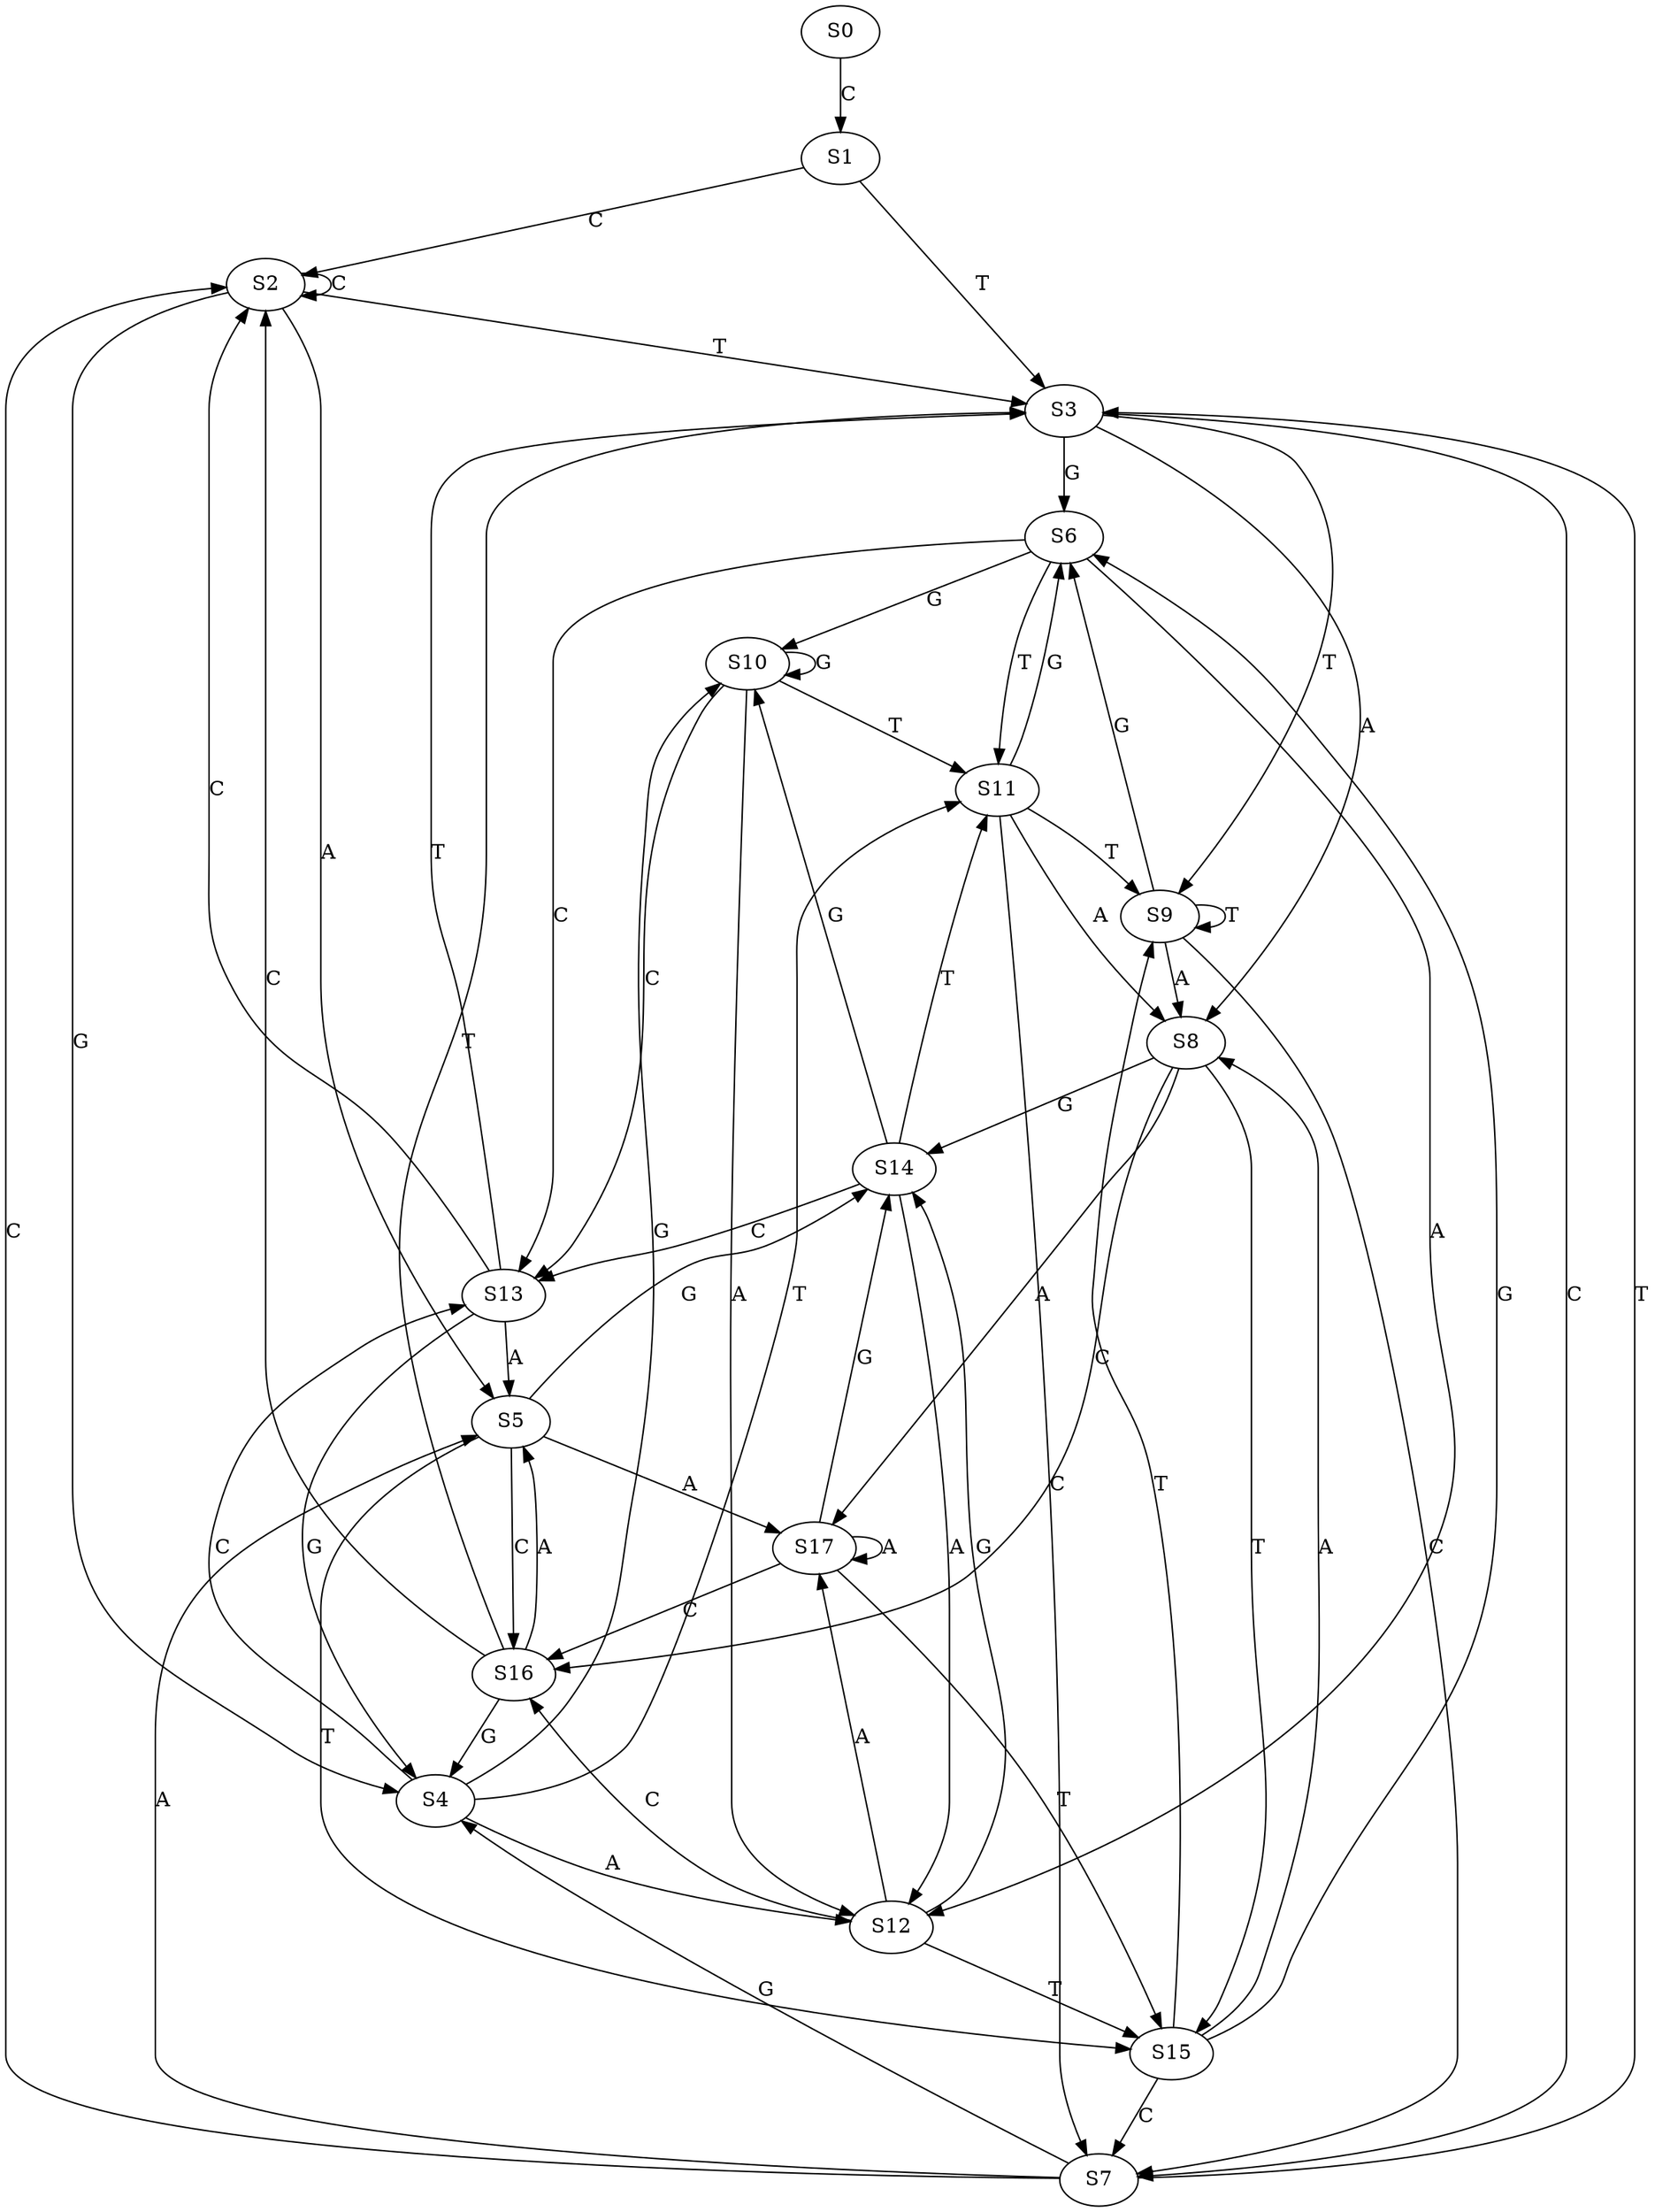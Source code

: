 strict digraph  {
	S0 -> S1 [ label = C ];
	S1 -> S2 [ label = C ];
	S1 -> S3 [ label = T ];
	S2 -> S4 [ label = G ];
	S2 -> S2 [ label = C ];
	S2 -> S5 [ label = A ];
	S2 -> S3 [ label = T ];
	S3 -> S6 [ label = G ];
	S3 -> S7 [ label = C ];
	S3 -> S8 [ label = A ];
	S3 -> S9 [ label = T ];
	S4 -> S10 [ label = G ];
	S4 -> S11 [ label = T ];
	S4 -> S12 [ label = A ];
	S4 -> S13 [ label = C ];
	S5 -> S14 [ label = G ];
	S5 -> S15 [ label = T ];
	S5 -> S16 [ label = C ];
	S5 -> S17 [ label = A ];
	S6 -> S12 [ label = A ];
	S6 -> S11 [ label = T ];
	S6 -> S13 [ label = C ];
	S6 -> S10 [ label = G ];
	S7 -> S3 [ label = T ];
	S7 -> S4 [ label = G ];
	S7 -> S2 [ label = C ];
	S7 -> S5 [ label = A ];
	S8 -> S14 [ label = G ];
	S8 -> S15 [ label = T ];
	S8 -> S17 [ label = A ];
	S8 -> S16 [ label = C ];
	S9 -> S7 [ label = C ];
	S9 -> S6 [ label = G ];
	S9 -> S9 [ label = T ];
	S9 -> S8 [ label = A ];
	S10 -> S12 [ label = A ];
	S10 -> S11 [ label = T ];
	S10 -> S10 [ label = G ];
	S10 -> S13 [ label = C ];
	S11 -> S8 [ label = A ];
	S11 -> S7 [ label = C ];
	S11 -> S6 [ label = G ];
	S11 -> S9 [ label = T ];
	S12 -> S14 [ label = G ];
	S12 -> S17 [ label = A ];
	S12 -> S16 [ label = C ];
	S12 -> S15 [ label = T ];
	S13 -> S2 [ label = C ];
	S13 -> S3 [ label = T ];
	S13 -> S4 [ label = G ];
	S13 -> S5 [ label = A ];
	S14 -> S11 [ label = T ];
	S14 -> S10 [ label = G ];
	S14 -> S12 [ label = A ];
	S14 -> S13 [ label = C ];
	S15 -> S8 [ label = A ];
	S15 -> S7 [ label = C ];
	S15 -> S9 [ label = T ];
	S15 -> S6 [ label = G ];
	S16 -> S5 [ label = A ];
	S16 -> S3 [ label = T ];
	S16 -> S2 [ label = C ];
	S16 -> S4 [ label = G ];
	S17 -> S15 [ label = T ];
	S17 -> S16 [ label = C ];
	S17 -> S14 [ label = G ];
	S17 -> S17 [ label = A ];
}
